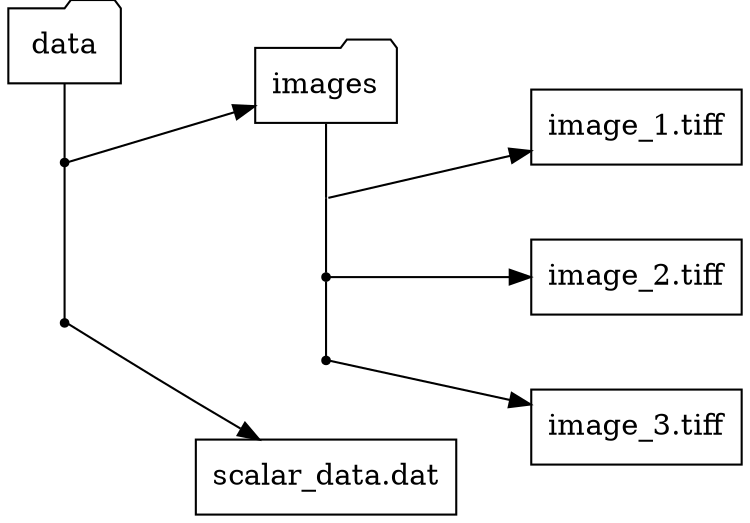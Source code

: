 digraph tree {
    rankdir=LR;
    nodesep=0.5;
    fixedsize=true;
    
    DATA     [label="data",shape="folder"];
    IMAGE_POINT [ shape = "point"];
    IMAGEDIR [label="images",shape="folder"];

    IFILE1_POINT [shape=point,width=0,height=0,concentrate=true];
    IMFILE1 [ label="image_1.tiff",shape="box"];
    IFILE2_POINT [shape=point];
    IMFILE2 [ label="image_2.tiff",shape="box"];
    IFILE3_POINT [shape=point];
    IMFILE3 [ label="image_3.tiff",shape="box"];

    AFILE [label = "scalar_data.dat",shape="box"];
    AFILE_POINT [shape="point"];

    IMAGE_POINT->IMAGEDIR;
    AFILE_POINT->AFILE;

    {
        rank = same;
        DATA->IMAGE_POINT->AFILE_POINT[arrowhead=none];
    }

    IFILE1_POINT->IMFILE1; IFILE2_POINT->IMFILE2;
    IFILE3_POINT->IMFILE3;

    {
        rank = same;
        IMAGEDIR->IFILE1_POINT->IFILE2_POINT->IFILE3_POINT[arrowhead=none];
    }
}
